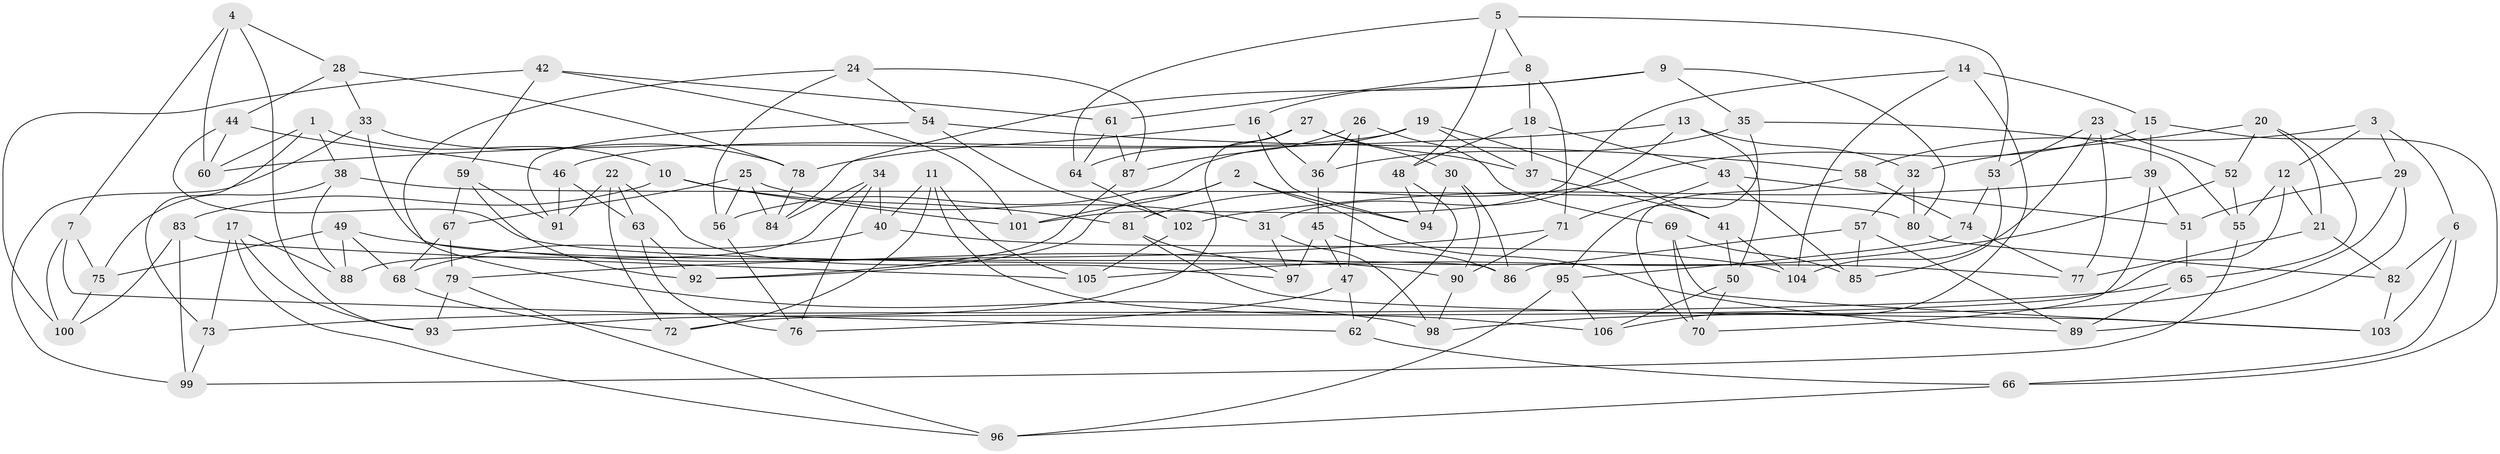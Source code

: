 // coarse degree distribution, {11: 0.06976744186046512, 9: 0.16279069767441862, 4: 0.46511627906976744, 6: 0.023255813953488372, 3: 0.11627906976744186, 10: 0.06976744186046512, 7: 0.06976744186046512, 8: 0.023255813953488372}
// Generated by graph-tools (version 1.1) at 2025/53/03/04/25 22:53:35]
// undirected, 106 vertices, 212 edges
graph export_dot {
  node [color=gray90,style=filled];
  1;
  2;
  3;
  4;
  5;
  6;
  7;
  8;
  9;
  10;
  11;
  12;
  13;
  14;
  15;
  16;
  17;
  18;
  19;
  20;
  21;
  22;
  23;
  24;
  25;
  26;
  27;
  28;
  29;
  30;
  31;
  32;
  33;
  34;
  35;
  36;
  37;
  38;
  39;
  40;
  41;
  42;
  43;
  44;
  45;
  46;
  47;
  48;
  49;
  50;
  51;
  52;
  53;
  54;
  55;
  56;
  57;
  58;
  59;
  60;
  61;
  62;
  63;
  64;
  65;
  66;
  67;
  68;
  69;
  70;
  71;
  72;
  73;
  74;
  75;
  76;
  77;
  78;
  79;
  80;
  81;
  82;
  83;
  84;
  85;
  86;
  87;
  88;
  89;
  90;
  91;
  92;
  93;
  94;
  95;
  96;
  97;
  98;
  99;
  100;
  101;
  102;
  103;
  104;
  105;
  106;
  1 -- 10;
  1 -- 73;
  1 -- 60;
  1 -- 38;
  2 -- 101;
  2 -- 89;
  2 -- 92;
  2 -- 94;
  3 -- 6;
  3 -- 12;
  3 -- 29;
  3 -- 58;
  4 -- 7;
  4 -- 28;
  4 -- 60;
  4 -- 93;
  5 -- 48;
  5 -- 64;
  5 -- 8;
  5 -- 53;
  6 -- 103;
  6 -- 82;
  6 -- 66;
  7 -- 100;
  7 -- 75;
  7 -- 62;
  8 -- 18;
  8 -- 61;
  8 -- 71;
  9 -- 16;
  9 -- 84;
  9 -- 80;
  9 -- 35;
  10 -- 101;
  10 -- 81;
  10 -- 83;
  11 -- 40;
  11 -- 105;
  11 -- 106;
  11 -- 72;
  12 -- 55;
  12 -- 21;
  12 -- 72;
  13 -- 50;
  13 -- 32;
  13 -- 31;
  13 -- 60;
  14 -- 15;
  14 -- 104;
  14 -- 101;
  14 -- 106;
  15 -- 66;
  15 -- 81;
  15 -- 39;
  16 -- 78;
  16 -- 94;
  16 -- 36;
  17 -- 73;
  17 -- 88;
  17 -- 96;
  17 -- 93;
  18 -- 43;
  18 -- 37;
  18 -- 48;
  19 -- 56;
  19 -- 46;
  19 -- 41;
  19 -- 37;
  20 -- 32;
  20 -- 65;
  20 -- 21;
  20 -- 52;
  21 -- 82;
  21 -- 77;
  22 -- 97;
  22 -- 72;
  22 -- 91;
  22 -- 63;
  23 -- 77;
  23 -- 52;
  23 -- 53;
  23 -- 104;
  24 -- 56;
  24 -- 87;
  24 -- 98;
  24 -- 54;
  25 -- 31;
  25 -- 56;
  25 -- 67;
  25 -- 84;
  26 -- 36;
  26 -- 47;
  26 -- 69;
  26 -- 87;
  27 -- 93;
  27 -- 37;
  27 -- 30;
  27 -- 64;
  28 -- 78;
  28 -- 33;
  28 -- 44;
  29 -- 89;
  29 -- 51;
  29 -- 98;
  30 -- 90;
  30 -- 94;
  30 -- 86;
  31 -- 98;
  31 -- 97;
  32 -- 57;
  32 -- 80;
  33 -- 99;
  33 -- 86;
  33 -- 78;
  34 -- 40;
  34 -- 88;
  34 -- 84;
  34 -- 76;
  35 -- 95;
  35 -- 36;
  35 -- 55;
  36 -- 45;
  37 -- 41;
  38 -- 80;
  38 -- 75;
  38 -- 88;
  39 -- 51;
  39 -- 70;
  39 -- 102;
  40 -- 104;
  40 -- 68;
  41 -- 50;
  41 -- 104;
  42 -- 59;
  42 -- 101;
  42 -- 100;
  42 -- 61;
  43 -- 71;
  43 -- 51;
  43 -- 85;
  44 -- 60;
  44 -- 77;
  44 -- 46;
  45 -- 97;
  45 -- 86;
  45 -- 47;
  46 -- 91;
  46 -- 63;
  47 -- 62;
  47 -- 76;
  48 -- 62;
  48 -- 94;
  49 -- 88;
  49 -- 90;
  49 -- 75;
  49 -- 68;
  50 -- 70;
  50 -- 106;
  51 -- 65;
  52 -- 55;
  52 -- 105;
  53 -- 74;
  53 -- 85;
  54 -- 102;
  54 -- 91;
  54 -- 58;
  55 -- 99;
  56 -- 76;
  57 -- 85;
  57 -- 89;
  57 -- 86;
  58 -- 74;
  58 -- 70;
  59 -- 92;
  59 -- 67;
  59 -- 91;
  61 -- 64;
  61 -- 87;
  62 -- 66;
  63 -- 92;
  63 -- 76;
  64 -- 102;
  65 -- 73;
  65 -- 89;
  66 -- 96;
  67 -- 79;
  67 -- 68;
  68 -- 72;
  69 -- 85;
  69 -- 103;
  69 -- 70;
  71 -- 79;
  71 -- 90;
  73 -- 99;
  74 -- 95;
  74 -- 77;
  75 -- 100;
  78 -- 84;
  79 -- 93;
  79 -- 96;
  80 -- 82;
  81 -- 103;
  81 -- 97;
  82 -- 103;
  83 -- 105;
  83 -- 100;
  83 -- 99;
  87 -- 92;
  90 -- 98;
  95 -- 96;
  95 -- 106;
  102 -- 105;
}
